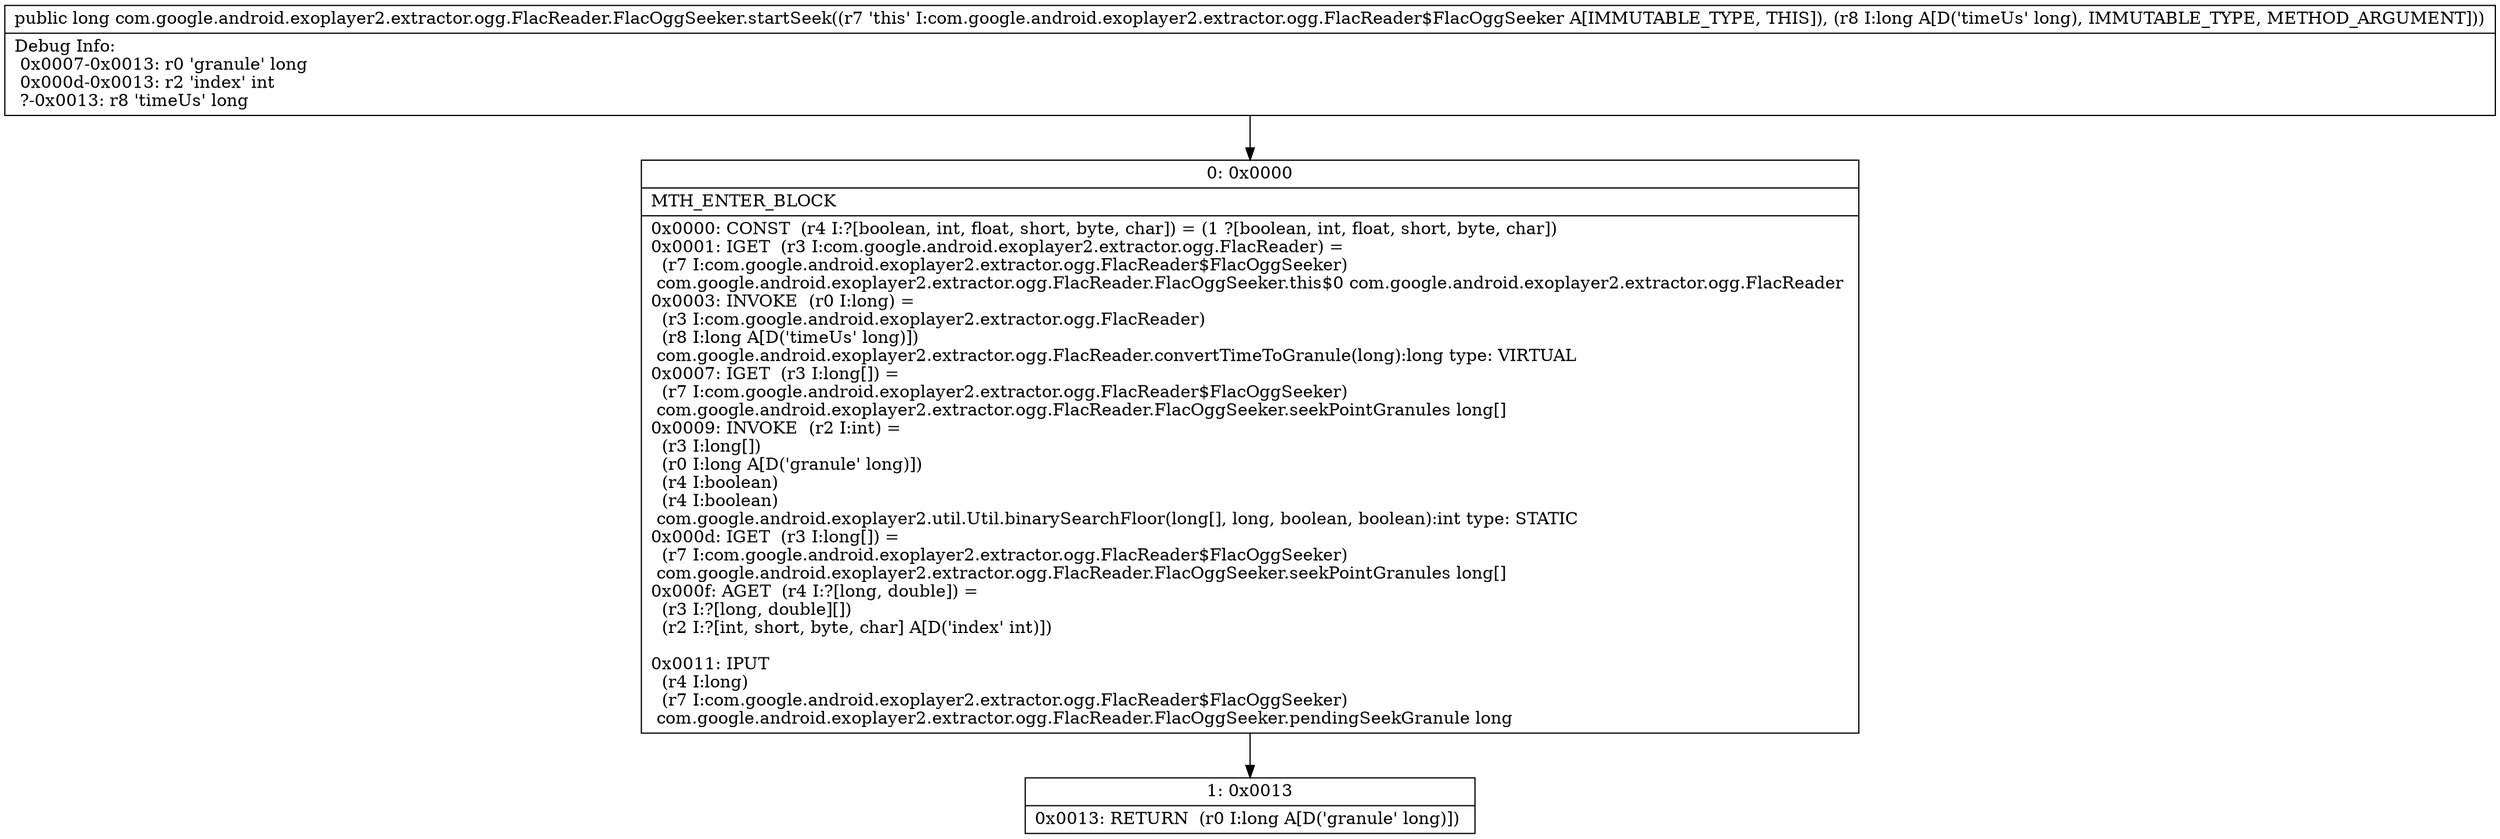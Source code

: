 digraph "CFG forcom.google.android.exoplayer2.extractor.ogg.FlacReader.FlacOggSeeker.startSeek(J)J" {
Node_0 [shape=record,label="{0\:\ 0x0000|MTH_ENTER_BLOCK\l|0x0000: CONST  (r4 I:?[boolean, int, float, short, byte, char]) = (1 ?[boolean, int, float, short, byte, char]) \l0x0001: IGET  (r3 I:com.google.android.exoplayer2.extractor.ogg.FlacReader) = \l  (r7 I:com.google.android.exoplayer2.extractor.ogg.FlacReader$FlacOggSeeker)\l com.google.android.exoplayer2.extractor.ogg.FlacReader.FlacOggSeeker.this$0 com.google.android.exoplayer2.extractor.ogg.FlacReader \l0x0003: INVOKE  (r0 I:long) = \l  (r3 I:com.google.android.exoplayer2.extractor.ogg.FlacReader)\l  (r8 I:long A[D('timeUs' long)])\l com.google.android.exoplayer2.extractor.ogg.FlacReader.convertTimeToGranule(long):long type: VIRTUAL \l0x0007: IGET  (r3 I:long[]) = \l  (r7 I:com.google.android.exoplayer2.extractor.ogg.FlacReader$FlacOggSeeker)\l com.google.android.exoplayer2.extractor.ogg.FlacReader.FlacOggSeeker.seekPointGranules long[] \l0x0009: INVOKE  (r2 I:int) = \l  (r3 I:long[])\l  (r0 I:long A[D('granule' long)])\l  (r4 I:boolean)\l  (r4 I:boolean)\l com.google.android.exoplayer2.util.Util.binarySearchFloor(long[], long, boolean, boolean):int type: STATIC \l0x000d: IGET  (r3 I:long[]) = \l  (r7 I:com.google.android.exoplayer2.extractor.ogg.FlacReader$FlacOggSeeker)\l com.google.android.exoplayer2.extractor.ogg.FlacReader.FlacOggSeeker.seekPointGranules long[] \l0x000f: AGET  (r4 I:?[long, double]) = \l  (r3 I:?[long, double][])\l  (r2 I:?[int, short, byte, char] A[D('index' int)])\l \l0x0011: IPUT  \l  (r4 I:long)\l  (r7 I:com.google.android.exoplayer2.extractor.ogg.FlacReader$FlacOggSeeker)\l com.google.android.exoplayer2.extractor.ogg.FlacReader.FlacOggSeeker.pendingSeekGranule long \l}"];
Node_1 [shape=record,label="{1\:\ 0x0013|0x0013: RETURN  (r0 I:long A[D('granule' long)]) \l}"];
MethodNode[shape=record,label="{public long com.google.android.exoplayer2.extractor.ogg.FlacReader.FlacOggSeeker.startSeek((r7 'this' I:com.google.android.exoplayer2.extractor.ogg.FlacReader$FlacOggSeeker A[IMMUTABLE_TYPE, THIS]), (r8 I:long A[D('timeUs' long), IMMUTABLE_TYPE, METHOD_ARGUMENT]))  | Debug Info:\l  0x0007\-0x0013: r0 'granule' long\l  0x000d\-0x0013: r2 'index' int\l  ?\-0x0013: r8 'timeUs' long\l}"];
MethodNode -> Node_0;
Node_0 -> Node_1;
}

